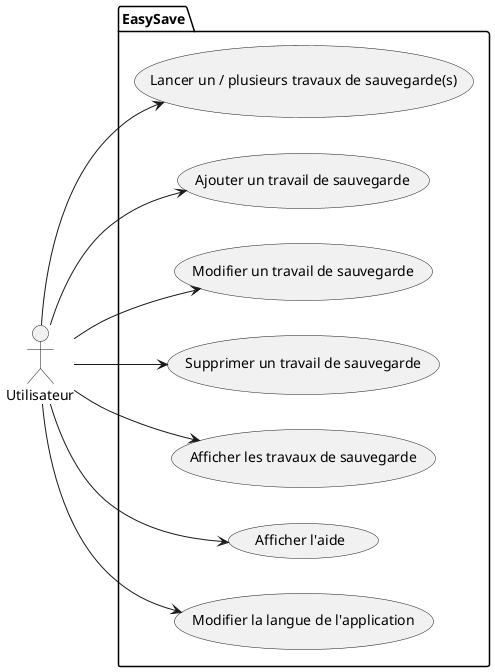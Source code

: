 @startuml Diagramme de cas d'utilisation
left to right direction

actor Utilisateur as user

package EasySave {
    usecase "Lancer un / plusieurs travaux de sauvegarde(s)" as UC_Lancer
    usecase "Ajouter un travail de sauvegarde" as UC_Creer
    usecase "Modifier un travail de sauvegarde" as UC_Modifier
    usecase "Supprimer un travail de sauvegarde" as UC_Supprimer
    usecase "Afficher les travaux de sauvegarde" as UC_Afficher
    usecase "Afficher l'aide" as UC_Aide
    usecase "Modifier la langue de l'application" as UC_Langue
}

user --> UC_Lancer
user --> UC_Creer
user --> UC_Modifier
user --> UC_Supprimer
user --> UC_Afficher
user --> UC_Aide
user --> UC_Langue
@enduml